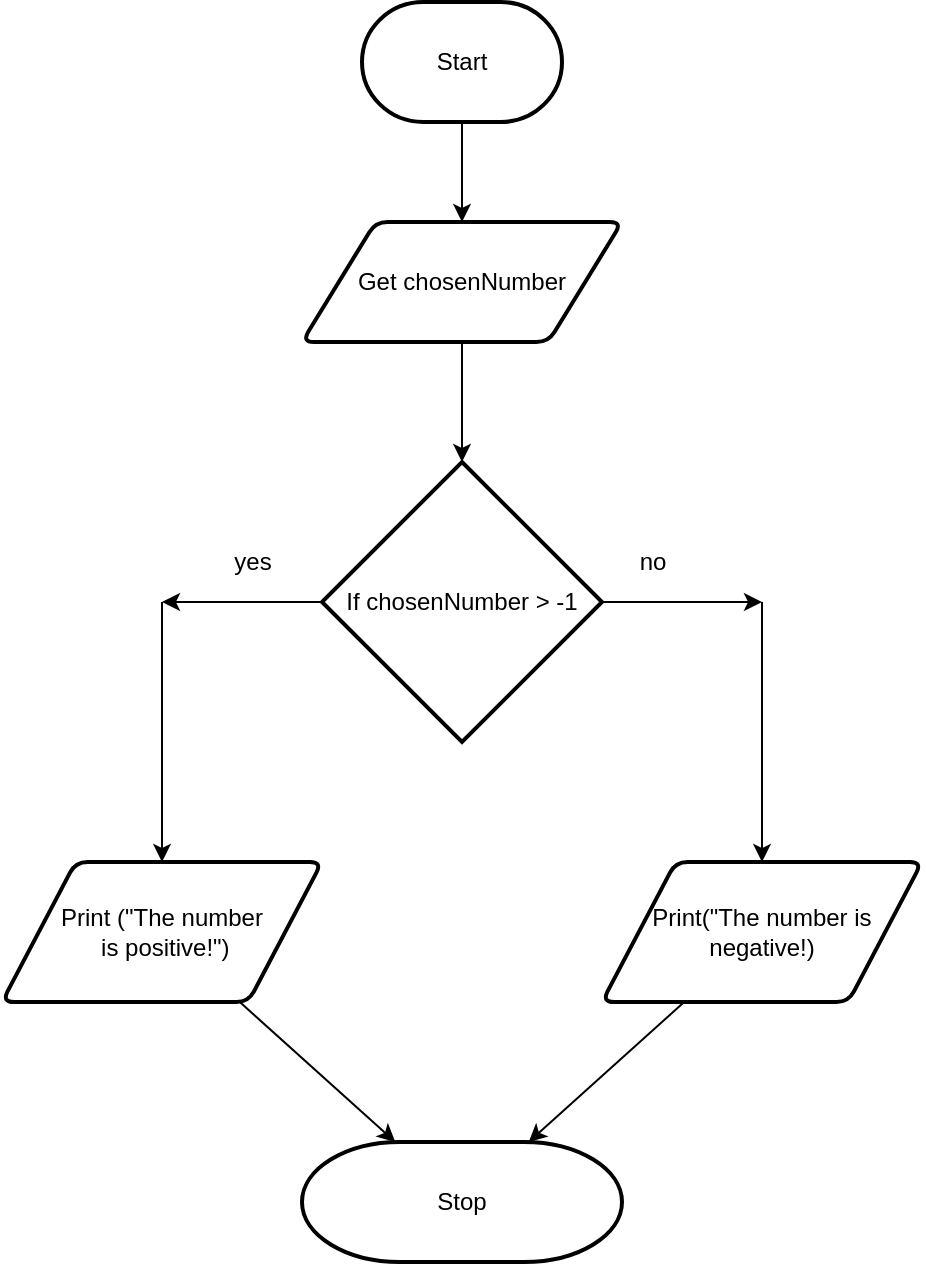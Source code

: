 <mxfile>
    <diagram id="QQbFgyoZ55fQQNM7z14B" name="Page-1">
        <mxGraphModel dx="594" dy="561" grid="1" gridSize="10" guides="1" tooltips="1" connect="1" arrows="1" fold="1" page="1" pageScale="1" pageWidth="850" pageHeight="1100" math="0" shadow="0">
            <root>
                <mxCell id="0"/>
                <mxCell id="1" parent="0"/>
                <mxCell id="4" value="" style="edgeStyle=none;html=1;" parent="1" source="2" target="3" edge="1">
                    <mxGeometry relative="1" as="geometry"/>
                </mxCell>
                <mxCell id="2" value="Start" style="strokeWidth=2;html=1;shape=mxgraph.flowchart.terminator;whiteSpace=wrap;" parent="1" vertex="1">
                    <mxGeometry x="260" y="50" width="100" height="60" as="geometry"/>
                </mxCell>
                <mxCell id="8" value="" style="edgeStyle=none;html=1;" parent="1" source="3" target="5" edge="1">
                    <mxGeometry relative="1" as="geometry"/>
                </mxCell>
                <mxCell id="3" value="Get chosenNumber" style="shape=parallelogram;html=1;strokeWidth=2;perimeter=parallelogramPerimeter;whiteSpace=wrap;rounded=1;arcSize=12;size=0.23;" parent="1" vertex="1">
                    <mxGeometry x="230" y="160" width="160" height="60" as="geometry"/>
                </mxCell>
                <mxCell id="23" value="" style="edgeStyle=none;html=1;" edge="1" parent="1" source="5">
                    <mxGeometry relative="1" as="geometry">
                        <mxPoint x="160" y="350" as="targetPoint"/>
                    </mxGeometry>
                </mxCell>
                <mxCell id="26" value="" style="edgeStyle=none;html=1;" edge="1" parent="1" source="5">
                    <mxGeometry relative="1" as="geometry">
                        <mxPoint x="460" y="350" as="targetPoint"/>
                    </mxGeometry>
                </mxCell>
                <mxCell id="5" value="If chosenNumber &amp;gt; -1" style="strokeWidth=2;html=1;shape=mxgraph.flowchart.decision;whiteSpace=wrap;" parent="1" vertex="1">
                    <mxGeometry x="240" y="280" width="140" height="140" as="geometry"/>
                </mxCell>
                <mxCell id="20" value="" style="edgeStyle=none;html=1;" parent="1" source="11" target="19" edge="1">
                    <mxGeometry relative="1" as="geometry"/>
                </mxCell>
                <mxCell id="11" value="Print (&quot;The number&lt;br&gt;&amp;nbsp;is positive!&quot;)" style="shape=parallelogram;html=1;strokeWidth=2;perimeter=parallelogramPerimeter;whiteSpace=wrap;rounded=1;arcSize=12;size=0.23;" parent="1" vertex="1">
                    <mxGeometry x="80" y="480" width="160" height="70" as="geometry"/>
                </mxCell>
                <mxCell id="13" value="yes" style="text;html=1;align=center;verticalAlign=middle;resizable=0;points=[];autosize=1;strokeColor=none;fillColor=none;" parent="1" vertex="1">
                    <mxGeometry x="190" y="320" width="30" height="20" as="geometry"/>
                </mxCell>
                <mxCell id="21" value="" style="edgeStyle=none;html=1;" parent="1" source="16" target="19" edge="1">
                    <mxGeometry relative="1" as="geometry"/>
                </mxCell>
                <mxCell id="16" value="Print(&quot;The number is negative!)" style="shape=parallelogram;html=1;strokeWidth=2;perimeter=parallelogramPerimeter;whiteSpace=wrap;rounded=1;arcSize=12;size=0.23;" parent="1" vertex="1">
                    <mxGeometry x="380" y="480" width="160" height="70" as="geometry"/>
                </mxCell>
                <mxCell id="18" value="no&lt;br&gt;" style="text;html=1;align=center;verticalAlign=middle;resizable=0;points=[];autosize=1;strokeColor=none;fillColor=none;" parent="1" vertex="1">
                    <mxGeometry x="390" y="320" width="30" height="20" as="geometry"/>
                </mxCell>
                <mxCell id="19" value="Stop" style="strokeWidth=2;html=1;shape=mxgraph.flowchart.terminator;whiteSpace=wrap;" parent="1" vertex="1">
                    <mxGeometry x="230" y="620" width="160" height="60" as="geometry"/>
                </mxCell>
                <mxCell id="24" value="" style="edgeStyle=none;html=1;" edge="1" parent="1" target="11">
                    <mxGeometry relative="1" as="geometry">
                        <mxPoint x="160" y="350" as="sourcePoint"/>
                    </mxGeometry>
                </mxCell>
                <mxCell id="27" value="" style="edgeStyle=none;html=1;" edge="1" parent="1" target="16">
                    <mxGeometry relative="1" as="geometry">
                        <mxPoint x="460" y="350" as="sourcePoint"/>
                    </mxGeometry>
                </mxCell>
            </root>
        </mxGraphModel>
    </diagram>
</mxfile>